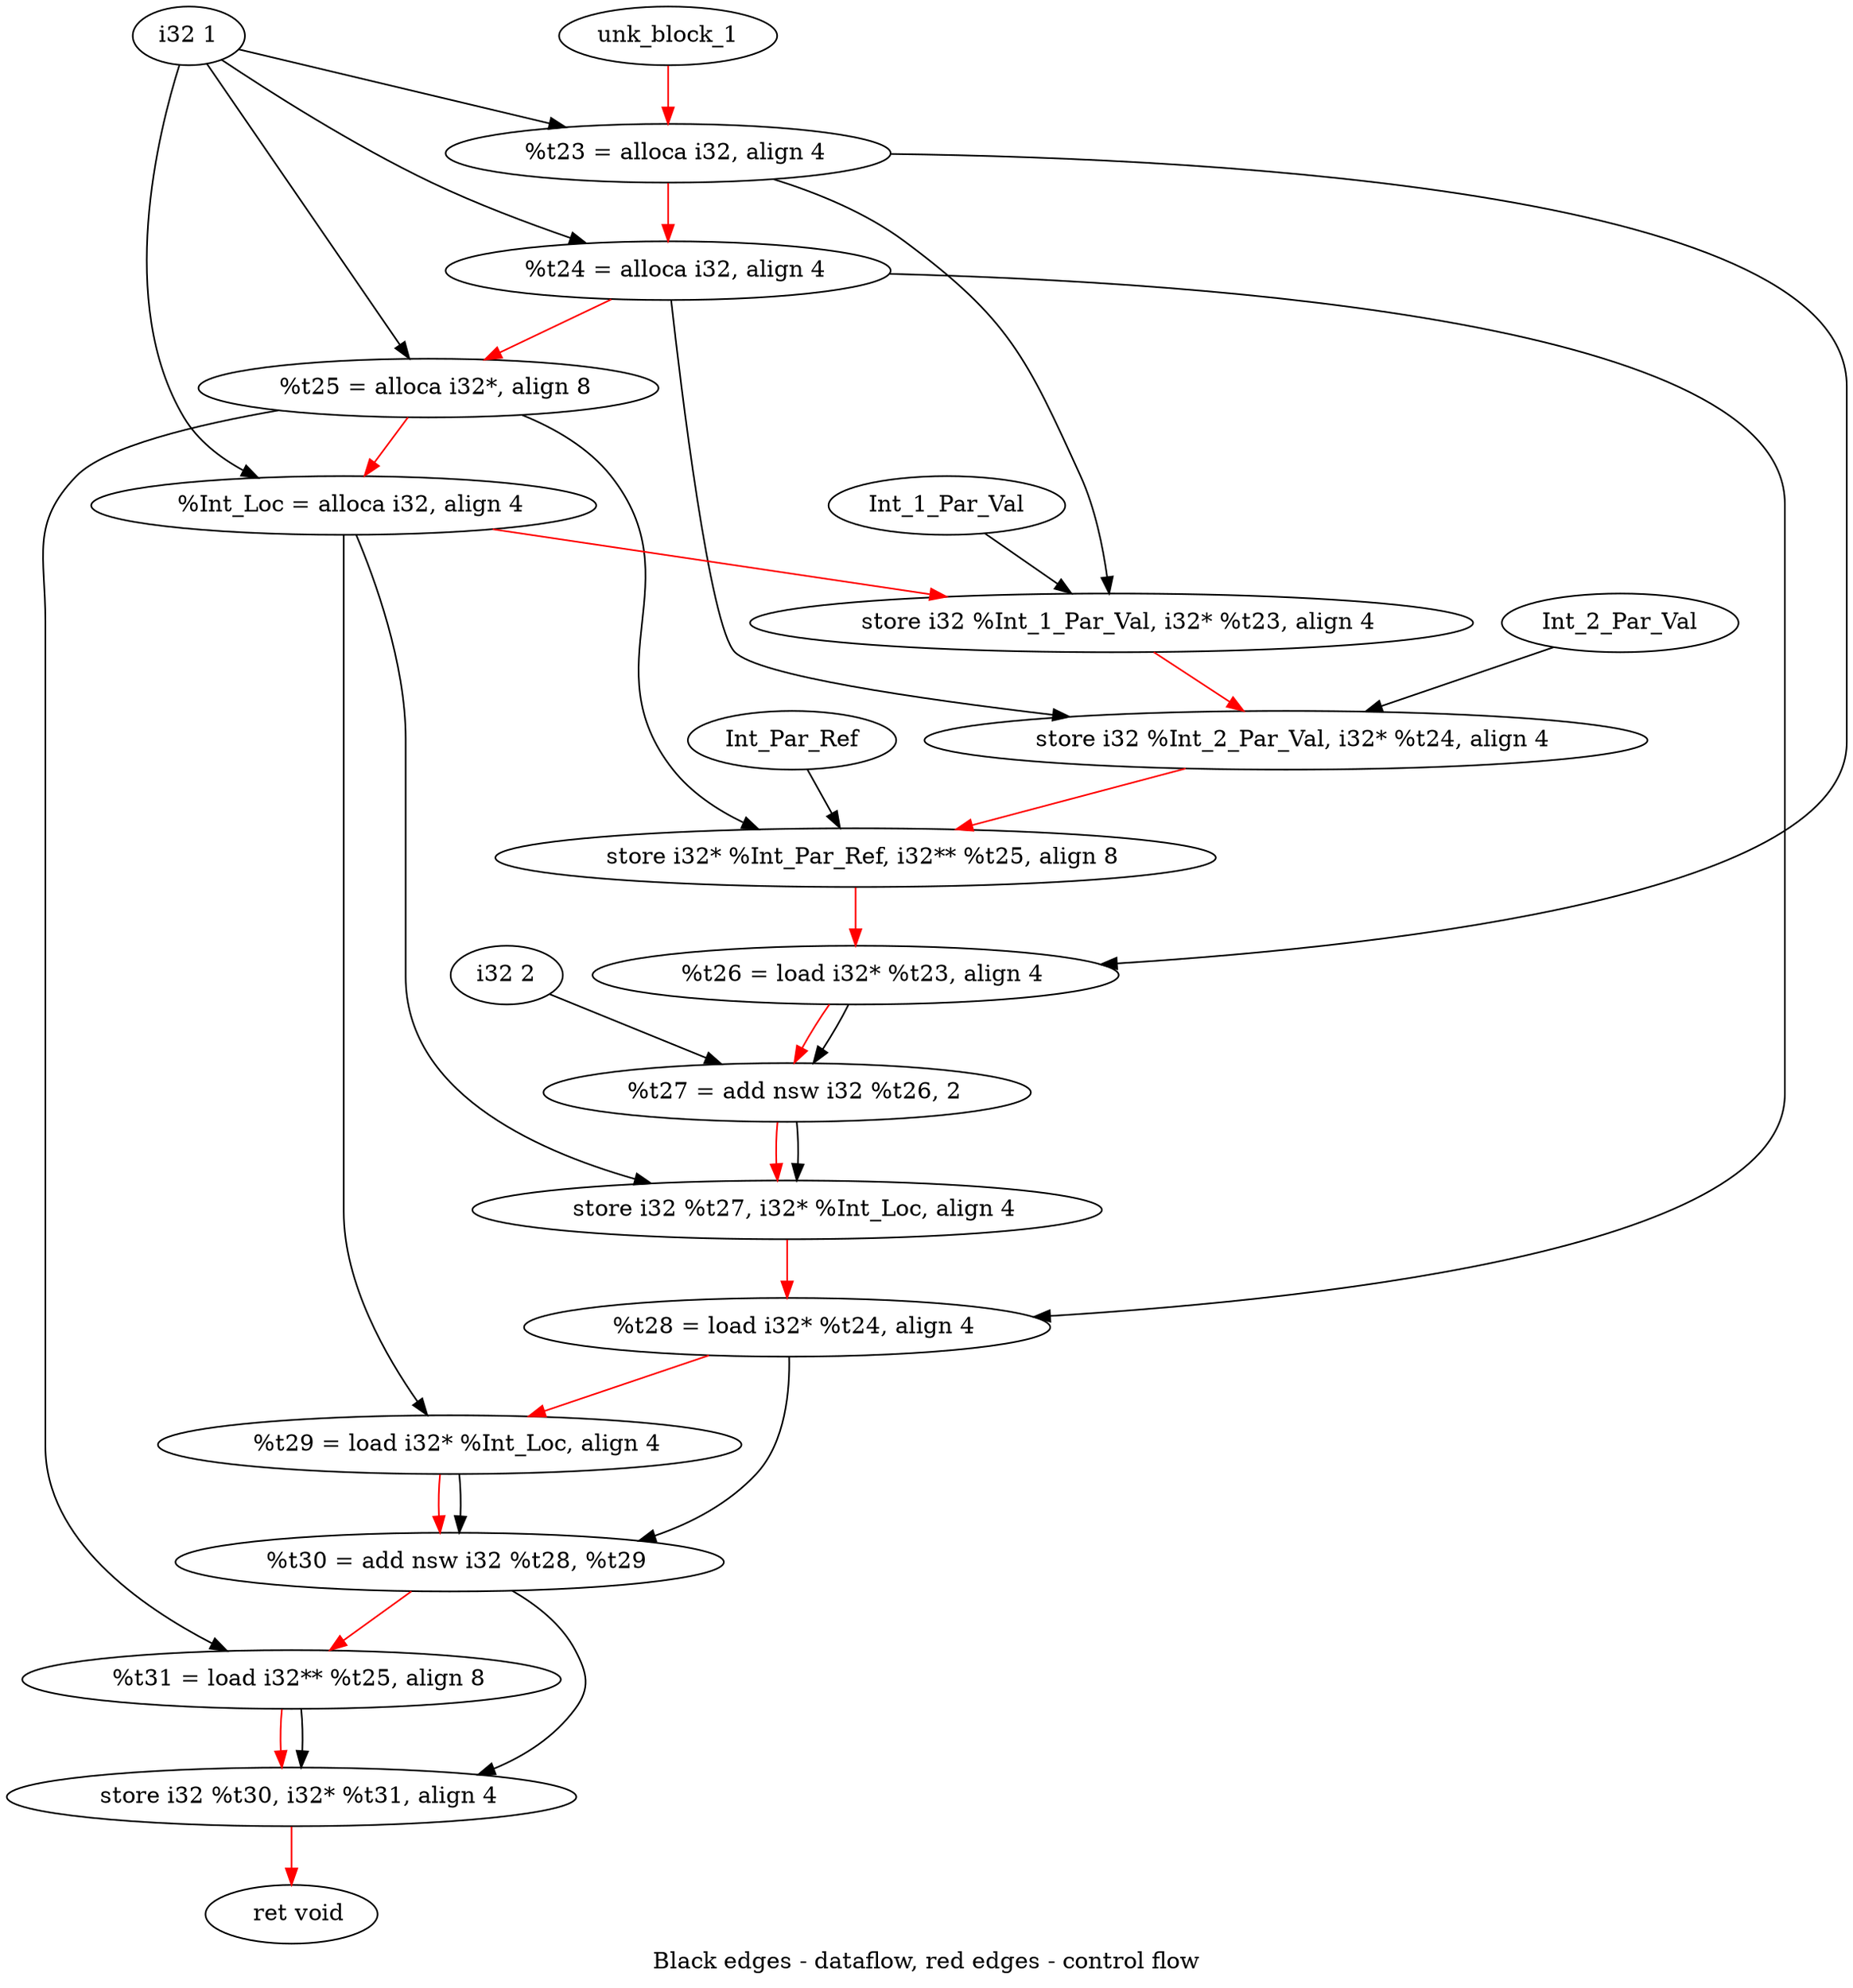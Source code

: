 digraph G {
compound=true
label="Black edges - dataflow, red edges - control flow"
"t23" [label="  %t23 = alloca i32, align 4"]
"t24" [label="  %t24 = alloca i32, align 4"]
"t25" [label="  %t25 = alloca i32*, align 8"]
"Int_Loc" [label="  %Int_Loc = alloca i32, align 4"]
"_1" [label="  store i32 %Int_1_Par_Val, i32* %t23, align 4"]
"_2" [label="  store i32 %Int_2_Par_Val, i32* %t24, align 4"]
"_3" [label="  store i32* %Int_Par_Ref, i32** %t25, align 8"]
"t26" [label="  %t26 = load i32* %t23, align 4"]
"t27" [label="  %t27 = add nsw i32 %t26, 2"]
"_4" [label="  store i32 %t27, i32* %Int_Loc, align 4"]
"t28" [label="  %t28 = load i32* %t24, align 4"]
"t29" [label="  %t29 = load i32* %Int_Loc, align 4"]
"t30" [label="  %t30 = add nsw i32 %t28, %t29"]
"t31" [label="  %t31 = load i32** %t25, align 8"]
"_5" [label="  store i32 %t30, i32* %t31, align 4"]
"_6" [label="  ret void"]
"unk_block_1" -> "t23"[color=red]
"i32 1" -> "t23"
"t23" -> "t24"[color=red weight=2]
"i32 1" -> "t24"
"t24" -> "t25"[color=red weight=2]
"i32 1" -> "t25"
"t25" -> "Int_Loc"[color=red weight=2]
"i32 1" -> "Int_Loc"
"Int_Loc" -> "_1"[color=red weight=2]
"Int_1_Par_Val" -> "_1"
"t23" -> "_1"
"_1" -> "_2"[color=red weight=2]
"Int_2_Par_Val" -> "_2"
"t24" -> "_2"
"_2" -> "_3"[color=red weight=2]
"Int_Par_Ref" -> "_3"
"t25" -> "_3"
"_3" -> "t26"[color=red weight=2]
"t23" -> "t26"
"t26" -> "t27"[color=red weight=2]
"t26" -> "t27"
"i32 2" -> "t27"
"t27" -> "_4"[color=red weight=2]
"t27" -> "_4"
"Int_Loc" -> "_4"
"_4" -> "t28"[color=red weight=2]
"t24" -> "t28"
"t28" -> "t29"[color=red weight=2]
"Int_Loc" -> "t29"
"t29" -> "t30"[color=red weight=2]
"t28" -> "t30"
"t29" -> "t30"
"t30" -> "t31"[color=red weight=2]
"t25" -> "t31"
"t31" -> "_5"[color=red weight=2]
"t30" -> "_5"
"t31" -> "_5"
"_5" -> "_6"[color=red weight=2]

}
